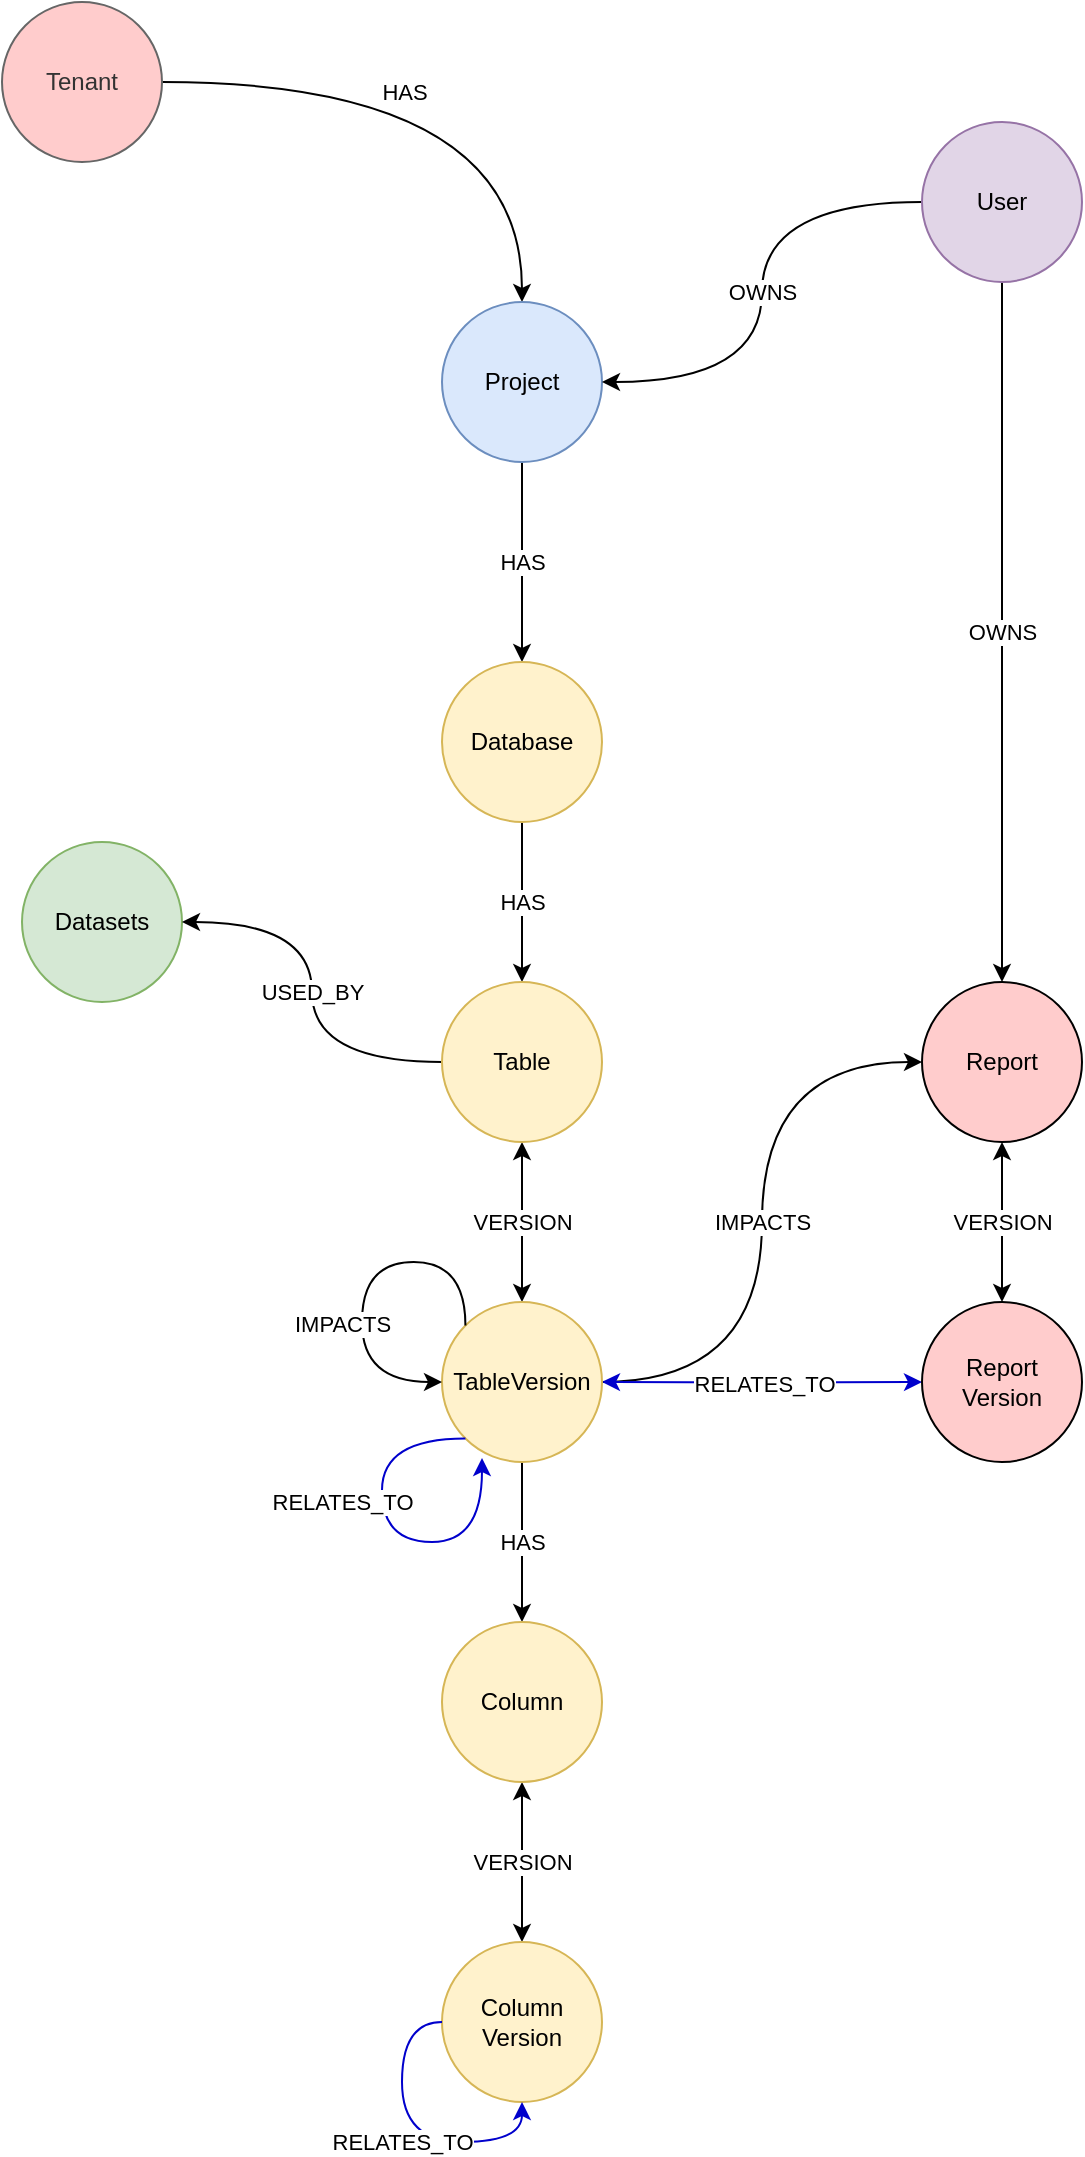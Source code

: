 <mxfile version="14.8.1" type="github">
  <diagram id="lXhSy9EmWtJBbdpwsTO8" name="Page-1">
    <mxGraphModel dx="1422" dy="793" grid="1" gridSize="10" guides="1" tooltips="1" connect="1" arrows="1" fold="1" page="1" pageScale="1" pageWidth="827" pageHeight="1169" math="0" shadow="0">
      <root>
        <mxCell id="0" />
        <mxCell id="1" parent="0" />
        <mxCell id="halDEpFAHqA-Ai63Ll5A-4" style="edgeStyle=orthogonalEdgeStyle;rounded=0;orthogonalLoop=1;jettySize=auto;html=1;exitX=1;exitY=0.5;exitDx=0;exitDy=0;entryX=0.5;entryY=0;entryDx=0;entryDy=0;curved=1;" edge="1" parent="1" source="halDEpFAHqA-Ai63Ll5A-1" target="halDEpFAHqA-Ai63Ll5A-3">
          <mxGeometry relative="1" as="geometry" />
        </mxCell>
        <mxCell id="halDEpFAHqA-Ai63Ll5A-18" value="HAS" style="edgeLabel;html=1;align=center;verticalAlign=middle;resizable=0;points=[];" vertex="1" connectable="0" parent="halDEpFAHqA-Ai63Ll5A-4">
          <mxGeometry x="-0.17" y="-5" relative="1" as="geometry">
            <mxPoint as="offset" />
          </mxGeometry>
        </mxCell>
        <mxCell id="halDEpFAHqA-Ai63Ll5A-1" value="Tenant" style="ellipse;whiteSpace=wrap;html=1;aspect=fixed;strokeColor=#666666;fontColor=#333333;fillColor=#FFCCCC;" vertex="1" parent="1">
          <mxGeometry x="180" y="30" width="80" height="80" as="geometry" />
        </mxCell>
        <mxCell id="halDEpFAHqA-Ai63Ll5A-7" value="HAS" style="edgeStyle=orthogonalEdgeStyle;curved=1;rounded=0;orthogonalLoop=1;jettySize=auto;html=1;exitX=0.5;exitY=1;exitDx=0;exitDy=0;entryX=0.5;entryY=0;entryDx=0;entryDy=0;" edge="1" parent="1" source="halDEpFAHqA-Ai63Ll5A-3" target="halDEpFAHqA-Ai63Ll5A-6">
          <mxGeometry relative="1" as="geometry" />
        </mxCell>
        <mxCell id="halDEpFAHqA-Ai63Ll5A-3" value="Project" style="ellipse;whiteSpace=wrap;html=1;aspect=fixed;fillColor=#dae8fc;strokeColor=#6c8ebf;" vertex="1" parent="1">
          <mxGeometry x="400" y="180" width="80" height="80" as="geometry" />
        </mxCell>
        <mxCell id="halDEpFAHqA-Ai63Ll5A-5" value="Datasets" style="ellipse;whiteSpace=wrap;html=1;aspect=fixed;fillColor=#d5e8d4;strokeColor=#82b366;" vertex="1" parent="1">
          <mxGeometry x="190" y="450" width="80" height="80" as="geometry" />
        </mxCell>
        <mxCell id="halDEpFAHqA-Ai63Ll5A-10" value="HAS" style="edgeStyle=orthogonalEdgeStyle;curved=1;rounded=0;orthogonalLoop=1;jettySize=auto;html=1;exitX=0.5;exitY=1;exitDx=0;exitDy=0;entryX=0.5;entryY=0;entryDx=0;entryDy=0;" edge="1" parent="1" source="halDEpFAHqA-Ai63Ll5A-6" target="halDEpFAHqA-Ai63Ll5A-9">
          <mxGeometry relative="1" as="geometry" />
        </mxCell>
        <mxCell id="halDEpFAHqA-Ai63Ll5A-6" value="Database" style="ellipse;whiteSpace=wrap;html=1;aspect=fixed;fillColor=#fff2cc;strokeColor=#d6b656;" vertex="1" parent="1">
          <mxGeometry x="400" y="360" width="80" height="80" as="geometry" />
        </mxCell>
        <mxCell id="halDEpFAHqA-Ai63Ll5A-12" value="VERSION" style="edgeStyle=orthogonalEdgeStyle;curved=1;rounded=0;orthogonalLoop=1;jettySize=auto;html=1;exitX=0.5;exitY=1;exitDx=0;exitDy=0;entryX=0.5;entryY=0;entryDx=0;entryDy=0;startArrow=classic;startFill=1;" edge="1" parent="1" source="halDEpFAHqA-Ai63Ll5A-9" target="halDEpFAHqA-Ai63Ll5A-11">
          <mxGeometry relative="1" as="geometry" />
        </mxCell>
        <mxCell id="halDEpFAHqA-Ai63Ll5A-19" value="USED_BY" style="edgeStyle=orthogonalEdgeStyle;curved=1;rounded=0;orthogonalLoop=1;jettySize=auto;html=1;exitX=0;exitY=0.5;exitDx=0;exitDy=0;entryX=1;entryY=0.5;entryDx=0;entryDy=0;startArrow=none;startFill=0;" edge="1" parent="1" source="halDEpFAHqA-Ai63Ll5A-9" target="halDEpFAHqA-Ai63Ll5A-5">
          <mxGeometry relative="1" as="geometry" />
        </mxCell>
        <mxCell id="halDEpFAHqA-Ai63Ll5A-9" value="Table" style="ellipse;whiteSpace=wrap;html=1;aspect=fixed;fillColor=#fff2cc;strokeColor=#d6b656;" vertex="1" parent="1">
          <mxGeometry x="400" y="520" width="80" height="80" as="geometry" />
        </mxCell>
        <mxCell id="halDEpFAHqA-Ai63Ll5A-14" value="HAS" style="edgeStyle=orthogonalEdgeStyle;curved=1;rounded=0;orthogonalLoop=1;jettySize=auto;html=1;exitX=0.5;exitY=1;exitDx=0;exitDy=0;entryX=0.5;entryY=0;entryDx=0;entryDy=0;" edge="1" parent="1" source="halDEpFAHqA-Ai63Ll5A-11" target="halDEpFAHqA-Ai63Ll5A-13">
          <mxGeometry relative="1" as="geometry" />
        </mxCell>
        <mxCell id="halDEpFAHqA-Ai63Ll5A-29" value="IMPACTS" style="edgeStyle=orthogonalEdgeStyle;curved=1;rounded=0;orthogonalLoop=1;jettySize=auto;html=1;exitX=1;exitY=0.5;exitDx=0;exitDy=0;entryX=0;entryY=0.5;entryDx=0;entryDy=0;startArrow=none;startFill=0;" edge="1" parent="1" source="halDEpFAHqA-Ai63Ll5A-11" target="halDEpFAHqA-Ai63Ll5A-27">
          <mxGeometry relative="1" as="geometry" />
        </mxCell>
        <mxCell id="halDEpFAHqA-Ai63Ll5A-32" value="RELATES_TO" style="edgeStyle=orthogonalEdgeStyle;curved=1;rounded=0;orthogonalLoop=1;jettySize=auto;html=1;entryX=0;entryY=0.5;entryDx=0;entryDy=0;startArrow=classic;startFill=1;strokeColor=#0000CC;" edge="1" parent="1" target="halDEpFAHqA-Ai63Ll5A-30">
          <mxGeometry relative="1" as="geometry">
            <mxPoint x="480" y="720" as="sourcePoint" />
          </mxGeometry>
        </mxCell>
        <mxCell id="halDEpFAHqA-Ai63Ll5A-11" value="TableVersion" style="ellipse;whiteSpace=wrap;html=1;aspect=fixed;fillColor=#fff2cc;strokeColor=#d6b656;" vertex="1" parent="1">
          <mxGeometry x="400" y="680" width="80" height="80" as="geometry" />
        </mxCell>
        <mxCell id="halDEpFAHqA-Ai63Ll5A-16" value="VERSION" style="edgeStyle=orthogonalEdgeStyle;curved=1;rounded=0;orthogonalLoop=1;jettySize=auto;html=1;exitX=0.5;exitY=1;exitDx=0;exitDy=0;entryX=0.5;entryY=0;entryDx=0;entryDy=0;startArrow=classic;startFill=1;" edge="1" parent="1" source="halDEpFAHqA-Ai63Ll5A-13" target="halDEpFAHqA-Ai63Ll5A-15">
          <mxGeometry relative="1" as="geometry" />
        </mxCell>
        <mxCell id="halDEpFAHqA-Ai63Ll5A-13" value="Column" style="ellipse;whiteSpace=wrap;html=1;aspect=fixed;fillColor=#fff2cc;strokeColor=#d6b656;" vertex="1" parent="1">
          <mxGeometry x="400" y="840" width="80" height="80" as="geometry" />
        </mxCell>
        <mxCell id="halDEpFAHqA-Ai63Ll5A-15" value="&lt;div&gt;Column&lt;/div&gt;&lt;div&gt;Version&lt;/div&gt;" style="ellipse;whiteSpace=wrap;html=1;aspect=fixed;fillColor=#fff2cc;strokeColor=#d6b656;" vertex="1" parent="1">
          <mxGeometry x="400" y="1000" width="80" height="80" as="geometry" />
        </mxCell>
        <mxCell id="halDEpFAHqA-Ai63Ll5A-17" value="IMPACTS" style="edgeStyle=orthogonalEdgeStyle;curved=1;rounded=0;orthogonalLoop=1;jettySize=auto;html=1;exitX=0;exitY=0;exitDx=0;exitDy=0;entryX=0;entryY=0.5;entryDx=0;entryDy=0;" edge="1" parent="1" source="halDEpFAHqA-Ai63Ll5A-11" target="halDEpFAHqA-Ai63Ll5A-11">
          <mxGeometry x="0.25" y="-10" relative="1" as="geometry">
            <Array as="points">
              <mxPoint x="412" y="660" />
              <mxPoint x="360" y="660" />
              <mxPoint x="360" y="720" />
            </Array>
            <mxPoint as="offset" />
          </mxGeometry>
        </mxCell>
        <mxCell id="halDEpFAHqA-Ai63Ll5A-24" value="OWNS" style="edgeStyle=orthogonalEdgeStyle;curved=1;rounded=0;orthogonalLoop=1;jettySize=auto;html=1;exitX=0;exitY=0.5;exitDx=0;exitDy=0;entryX=1;entryY=0.5;entryDx=0;entryDy=0;startArrow=none;startFill=0;" edge="1" parent="1" source="halDEpFAHqA-Ai63Ll5A-23" target="halDEpFAHqA-Ai63Ll5A-3">
          <mxGeometry relative="1" as="geometry" />
        </mxCell>
        <mxCell id="halDEpFAHqA-Ai63Ll5A-28" value="OWNS" style="edgeStyle=orthogonalEdgeStyle;curved=1;rounded=0;orthogonalLoop=1;jettySize=auto;html=1;exitX=0.5;exitY=1;exitDx=0;exitDy=0;entryX=0.5;entryY=0;entryDx=0;entryDy=0;startArrow=none;startFill=0;" edge="1" parent="1" source="halDEpFAHqA-Ai63Ll5A-23" target="halDEpFAHqA-Ai63Ll5A-27">
          <mxGeometry relative="1" as="geometry" />
        </mxCell>
        <mxCell id="halDEpFAHqA-Ai63Ll5A-23" value="User" style="ellipse;whiteSpace=wrap;html=1;aspect=fixed;fillColor=#e1d5e7;strokeColor=#9673a6;" vertex="1" parent="1">
          <mxGeometry x="640" y="90" width="80" height="80" as="geometry" />
        </mxCell>
        <mxCell id="halDEpFAHqA-Ai63Ll5A-31" value="VERSION" style="edgeStyle=orthogonalEdgeStyle;curved=1;rounded=0;orthogonalLoop=1;jettySize=auto;html=1;exitX=0.5;exitY=1;exitDx=0;exitDy=0;entryX=0.5;entryY=0;entryDx=0;entryDy=0;startArrow=classic;startFill=1;" edge="1" parent="1" source="halDEpFAHqA-Ai63Ll5A-27" target="halDEpFAHqA-Ai63Ll5A-30">
          <mxGeometry relative="1" as="geometry" />
        </mxCell>
        <mxCell id="halDEpFAHqA-Ai63Ll5A-27" value="Report" style="ellipse;whiteSpace=wrap;html=1;aspect=fixed;fillColor=#FFCCCC;" vertex="1" parent="1">
          <mxGeometry x="640" y="520" width="80" height="80" as="geometry" />
        </mxCell>
        <mxCell id="halDEpFAHqA-Ai63Ll5A-30" value="&lt;div&gt;Report&lt;/div&gt;Version" style="ellipse;whiteSpace=wrap;html=1;aspect=fixed;fillColor=#FFCCCC;" vertex="1" parent="1">
          <mxGeometry x="640" y="680" width="80" height="80" as="geometry" />
        </mxCell>
        <mxCell id="halDEpFAHqA-Ai63Ll5A-34" value="RELATES_TO" style="edgeStyle=orthogonalEdgeStyle;curved=1;rounded=0;orthogonalLoop=1;jettySize=auto;html=1;exitX=0;exitY=1;exitDx=0;exitDy=0;entryX=0.25;entryY=0.975;entryDx=0;entryDy=0;startArrow=none;startFill=0;strokeColor=#0000CC;entryPerimeter=0;" edge="1" parent="1" source="halDEpFAHqA-Ai63Ll5A-11" target="halDEpFAHqA-Ai63Ll5A-11">
          <mxGeometry x="-0.208" y="-20" relative="1" as="geometry">
            <Array as="points">
              <mxPoint x="370" y="748" />
              <mxPoint x="370" y="800" />
              <mxPoint x="420" y="800" />
            </Array>
            <mxPoint as="offset" />
          </mxGeometry>
        </mxCell>
        <mxCell id="halDEpFAHqA-Ai63Ll5A-35" value="RELATES_TO" style="edgeStyle=orthogonalEdgeStyle;curved=1;rounded=0;orthogonalLoop=1;jettySize=auto;html=1;exitX=0;exitY=0.5;exitDx=0;exitDy=0;entryX=0.5;entryY=1;entryDx=0;entryDy=0;startArrow=none;startFill=0;strokeColor=#0000CC;" edge="1" parent="1" source="halDEpFAHqA-Ai63Ll5A-15" target="halDEpFAHqA-Ai63Ll5A-15">
          <mxGeometry relative="1" as="geometry" />
        </mxCell>
      </root>
    </mxGraphModel>
  </diagram>
</mxfile>
